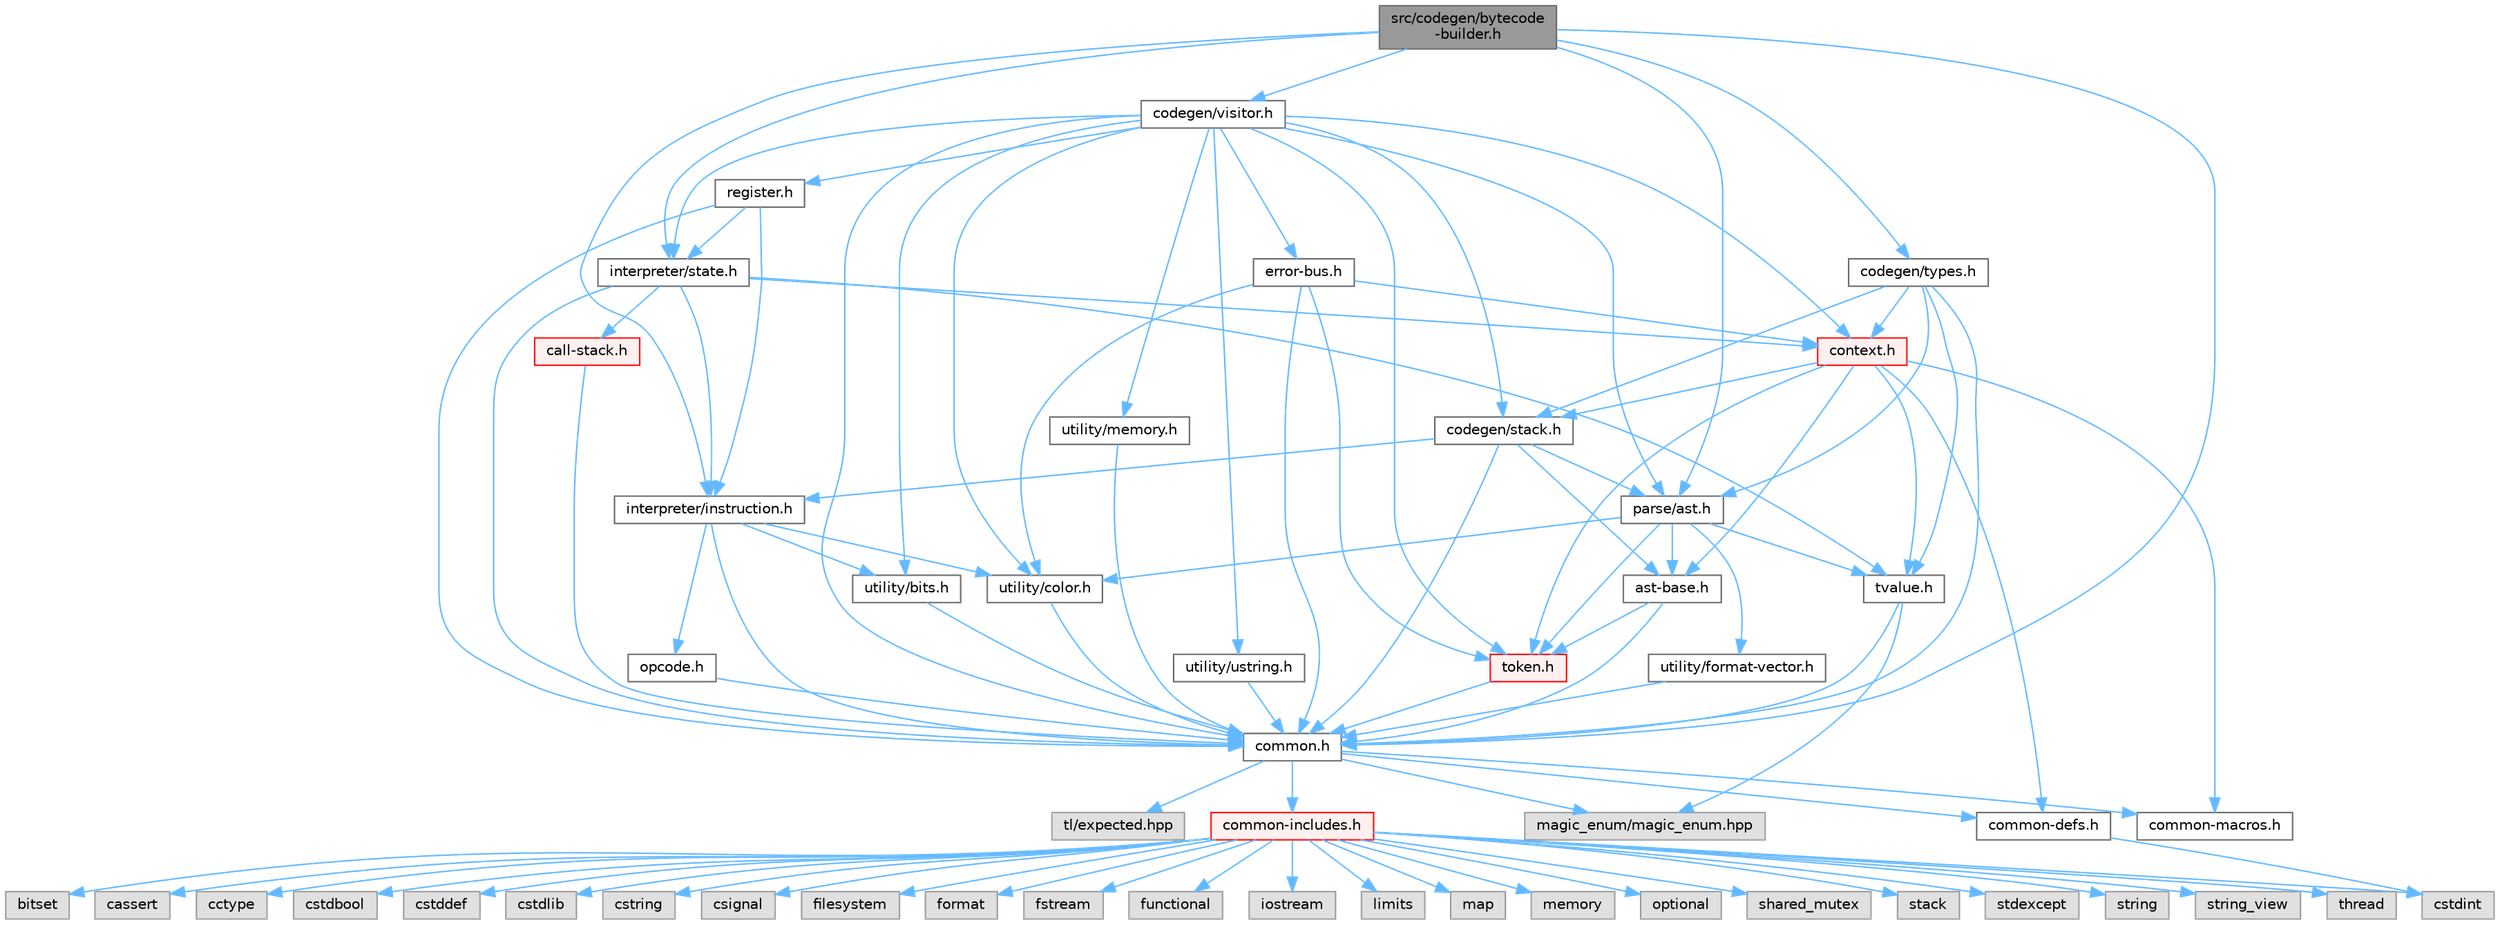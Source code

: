 digraph "src/codegen/bytecode-builder.h"
{
 // LATEX_PDF_SIZE
  bgcolor="transparent";
  edge [fontname=Helvetica,fontsize=10,labelfontname=Helvetica,labelfontsize=10];
  node [fontname=Helvetica,fontsize=10,shape=box,height=0.2,width=0.4];
  Node1 [id="Node000001",label="src/codegen/bytecode\l-builder.h",height=0.2,width=0.4,color="gray40", fillcolor="grey60", style="filled", fontcolor="black",tooltip="Declares the BytecodeBuilder class along with utility."];
  Node1 -> Node2 [id="edge1_Node000001_Node000002",color="steelblue1",style="solid",tooltip=" "];
  Node2 [id="Node000002",label="common.h",height=0.2,width=0.4,color="grey40", fillcolor="white", style="filled",URL="$common_8h_source.html",tooltip=" "];
  Node2 -> Node3 [id="edge2_Node000002_Node000003",color="steelblue1",style="solid",tooltip=" "];
  Node3 [id="Node000003",label="tl/expected.hpp",height=0.2,width=0.4,color="grey60", fillcolor="#E0E0E0", style="filled",tooltip=" "];
  Node2 -> Node4 [id="edge3_Node000002_Node000004",color="steelblue1",style="solid",tooltip=" "];
  Node4 [id="Node000004",label="magic_enum/magic_enum.hpp",height=0.2,width=0.4,color="grey60", fillcolor="#E0E0E0", style="filled",tooltip=" "];
  Node2 -> Node5 [id="edge4_Node000002_Node000005",color="steelblue1",style="solid",tooltip=" "];
  Node5 [id="Node000005",label="common-defs.h",height=0.2,width=0.4,color="grey40", fillcolor="white", style="filled",URL="$common-defs_8h_source.html",tooltip=" "];
  Node5 -> Node6 [id="edge5_Node000005_Node000006",color="steelblue1",style="solid",tooltip=" "];
  Node6 [id="Node000006",label="cstdint",height=0.2,width=0.4,color="grey60", fillcolor="#E0E0E0", style="filled",tooltip=" "];
  Node2 -> Node7 [id="edge6_Node000002_Node000007",color="steelblue1",style="solid",tooltip=" "];
  Node7 [id="Node000007",label="common-macros.h",height=0.2,width=0.4,color="grey40", fillcolor="white", style="filled",URL="$common-macros_8h_source.html",tooltip=" "];
  Node2 -> Node8 [id="edge7_Node000002_Node000008",color="steelblue1",style="solid",tooltip=" "];
  Node8 [id="Node000008",label="common-includes.h",height=0.2,width=0.4,color="red", fillcolor="#FFF0F0", style="filled",URL="$common-includes_8h_source.html",tooltip=" "];
  Node8 -> Node9 [id="edge8_Node000008_Node000009",color="steelblue1",style="solid",tooltip=" "];
  Node9 [id="Node000009",label="bitset",height=0.2,width=0.4,color="grey60", fillcolor="#E0E0E0", style="filled",tooltip=" "];
  Node8 -> Node10 [id="edge9_Node000008_Node000010",color="steelblue1",style="solid",tooltip=" "];
  Node10 [id="Node000010",label="cassert",height=0.2,width=0.4,color="grey60", fillcolor="#E0E0E0", style="filled",tooltip=" "];
  Node8 -> Node11 [id="edge10_Node000008_Node000011",color="steelblue1",style="solid",tooltip=" "];
  Node11 [id="Node000011",label="cctype",height=0.2,width=0.4,color="grey60", fillcolor="#E0E0E0", style="filled",tooltip=" "];
  Node8 -> Node12 [id="edge11_Node000008_Node000012",color="steelblue1",style="solid",tooltip=" "];
  Node12 [id="Node000012",label="cstdbool",height=0.2,width=0.4,color="grey60", fillcolor="#E0E0E0", style="filled",tooltip=" "];
  Node8 -> Node13 [id="edge12_Node000008_Node000013",color="steelblue1",style="solid",tooltip=" "];
  Node13 [id="Node000013",label="cstddef",height=0.2,width=0.4,color="grey60", fillcolor="#E0E0E0", style="filled",tooltip=" "];
  Node8 -> Node6 [id="edge13_Node000008_Node000006",color="steelblue1",style="solid",tooltip=" "];
  Node8 -> Node14 [id="edge14_Node000008_Node000014",color="steelblue1",style="solid",tooltip=" "];
  Node14 [id="Node000014",label="cstdlib",height=0.2,width=0.4,color="grey60", fillcolor="#E0E0E0", style="filled",tooltip=" "];
  Node8 -> Node15 [id="edge15_Node000008_Node000015",color="steelblue1",style="solid",tooltip=" "];
  Node15 [id="Node000015",label="cstring",height=0.2,width=0.4,color="grey60", fillcolor="#E0E0E0", style="filled",tooltip=" "];
  Node8 -> Node16 [id="edge16_Node000008_Node000016",color="steelblue1",style="solid",tooltip=" "];
  Node16 [id="Node000016",label="csignal",height=0.2,width=0.4,color="grey60", fillcolor="#E0E0E0", style="filled",tooltip=" "];
  Node8 -> Node17 [id="edge17_Node000008_Node000017",color="steelblue1",style="solid",tooltip=" "];
  Node17 [id="Node000017",label="filesystem",height=0.2,width=0.4,color="grey60", fillcolor="#E0E0E0", style="filled",tooltip=" "];
  Node8 -> Node18 [id="edge18_Node000008_Node000018",color="steelblue1",style="solid",tooltip=" "];
  Node18 [id="Node000018",label="format",height=0.2,width=0.4,color="grey60", fillcolor="#E0E0E0", style="filled",tooltip=" "];
  Node8 -> Node19 [id="edge19_Node000008_Node000019",color="steelblue1",style="solid",tooltip=" "];
  Node19 [id="Node000019",label="fstream",height=0.2,width=0.4,color="grey60", fillcolor="#E0E0E0", style="filled",tooltip=" "];
  Node8 -> Node20 [id="edge20_Node000008_Node000020",color="steelblue1",style="solid",tooltip=" "];
  Node20 [id="Node000020",label="functional",height=0.2,width=0.4,color="grey60", fillcolor="#E0E0E0", style="filled",tooltip=" "];
  Node8 -> Node21 [id="edge21_Node000008_Node000021",color="steelblue1",style="solid",tooltip=" "];
  Node21 [id="Node000021",label="iostream",height=0.2,width=0.4,color="grey60", fillcolor="#E0E0E0", style="filled",tooltip=" "];
  Node8 -> Node22 [id="edge22_Node000008_Node000022",color="steelblue1",style="solid",tooltip=" "];
  Node22 [id="Node000022",label="limits",height=0.2,width=0.4,color="grey60", fillcolor="#E0E0E0", style="filled",tooltip=" "];
  Node8 -> Node23 [id="edge23_Node000008_Node000023",color="steelblue1",style="solid",tooltip=" "];
  Node23 [id="Node000023",label="map",height=0.2,width=0.4,color="grey60", fillcolor="#E0E0E0", style="filled",tooltip=" "];
  Node8 -> Node24 [id="edge24_Node000008_Node000024",color="steelblue1",style="solid",tooltip=" "];
  Node24 [id="Node000024",label="memory",height=0.2,width=0.4,color="grey60", fillcolor="#E0E0E0", style="filled",tooltip=" "];
  Node8 -> Node25 [id="edge25_Node000008_Node000025",color="steelblue1",style="solid",tooltip=" "];
  Node25 [id="Node000025",label="optional",height=0.2,width=0.4,color="grey60", fillcolor="#E0E0E0", style="filled",tooltip=" "];
  Node8 -> Node26 [id="edge26_Node000008_Node000026",color="steelblue1",style="solid",tooltip=" "];
  Node26 [id="Node000026",label="shared_mutex",height=0.2,width=0.4,color="grey60", fillcolor="#E0E0E0", style="filled",tooltip=" "];
  Node8 -> Node27 [id="edge27_Node000008_Node000027",color="steelblue1",style="solid",tooltip=" "];
  Node27 [id="Node000027",label="stack",height=0.2,width=0.4,color="grey60", fillcolor="#E0E0E0", style="filled",tooltip=" "];
  Node8 -> Node28 [id="edge28_Node000008_Node000028",color="steelblue1",style="solid",tooltip=" "];
  Node28 [id="Node000028",label="stdexcept",height=0.2,width=0.4,color="grey60", fillcolor="#E0E0E0", style="filled",tooltip=" "];
  Node8 -> Node29 [id="edge29_Node000008_Node000029",color="steelblue1",style="solid",tooltip=" "];
  Node29 [id="Node000029",label="string",height=0.2,width=0.4,color="grey60", fillcolor="#E0E0E0", style="filled",tooltip=" "];
  Node8 -> Node30 [id="edge30_Node000008_Node000030",color="steelblue1",style="solid",tooltip=" "];
  Node30 [id="Node000030",label="string_view",height=0.2,width=0.4,color="grey60", fillcolor="#E0E0E0", style="filled",tooltip=" "];
  Node8 -> Node31 [id="edge31_Node000008_Node000031",color="steelblue1",style="solid",tooltip=" "];
  Node31 [id="Node000031",label="thread",height=0.2,width=0.4,color="grey60", fillcolor="#E0E0E0", style="filled",tooltip=" "];
  Node1 -> Node38 [id="edge32_Node000001_Node000038",color="steelblue1",style="solid",tooltip=" "];
  Node38 [id="Node000038",label="parse/ast.h",height=0.2,width=0.4,color="grey40", fillcolor="white", style="filled",URL="$ast_8h_source.html",tooltip=" "];
  Node38 -> Node39 [id="edge33_Node000038_Node000039",color="steelblue1",style="solid",tooltip=" "];
  Node39 [id="Node000039",label="tvalue.h",height=0.2,width=0.4,color="grey40", fillcolor="white", style="filled",URL="$tvalue_8h_source.html",tooltip=" "];
  Node39 -> Node2 [id="edge34_Node000039_Node000002",color="steelblue1",style="solid",tooltip=" "];
  Node39 -> Node4 [id="edge35_Node000039_Node000004",color="steelblue1",style="solid",tooltip=" "];
  Node38 -> Node40 [id="edge36_Node000038_Node000040",color="steelblue1",style="solid",tooltip=" "];
  Node40 [id="Node000040",label="token.h",height=0.2,width=0.4,color="red", fillcolor="#FFF0F0", style="filled",URL="$token_8h_source.html",tooltip=" "];
  Node40 -> Node2 [id="edge37_Node000040_Node000002",color="steelblue1",style="solid",tooltip=" "];
  Node38 -> Node42 [id="edge38_Node000038_Node000042",color="steelblue1",style="solid",tooltip=" "];
  Node42 [id="Node000042",label="ast-base.h",height=0.2,width=0.4,color="grey40", fillcolor="white", style="filled",URL="$ast-base_8h_source.html",tooltip=" "];
  Node42 -> Node2 [id="edge39_Node000042_Node000002",color="steelblue1",style="solid",tooltip=" "];
  Node42 -> Node40 [id="edge40_Node000042_Node000040",color="steelblue1",style="solid",tooltip=" "];
  Node38 -> Node43 [id="edge41_Node000038_Node000043",color="steelblue1",style="solid",tooltip=" "];
  Node43 [id="Node000043",label="utility/color.h",height=0.2,width=0.4,color="grey40", fillcolor="white", style="filled",URL="$color_8h_source.html",tooltip=" "];
  Node43 -> Node2 [id="edge42_Node000043_Node000002",color="steelblue1",style="solid",tooltip=" "];
  Node38 -> Node44 [id="edge43_Node000038_Node000044",color="steelblue1",style="solid",tooltip=" "];
  Node44 [id="Node000044",label="utility/format-vector.h",height=0.2,width=0.4,color="grey40", fillcolor="white", style="filled",URL="$format-vector_8h_source.html",tooltip=" "];
  Node44 -> Node2 [id="edge44_Node000044_Node000002",color="steelblue1",style="solid",tooltip=" "];
  Node1 -> Node45 [id="edge45_Node000001_Node000045",color="steelblue1",style="solid",tooltip=" "];
  Node45 [id="Node000045",label="codegen/visitor.h",height=0.2,width=0.4,color="grey40", fillcolor="white", style="filled",URL="$visitor_8h_source.html",tooltip=" "];
  Node45 -> Node2 [id="edge46_Node000045_Node000002",color="steelblue1",style="solid",tooltip=" "];
  Node45 -> Node46 [id="edge47_Node000045_Node000046",color="steelblue1",style="solid",tooltip=" "];
  Node46 [id="Node000046",label="error-bus.h",height=0.2,width=0.4,color="grey40", fillcolor="white", style="filled",URL="$error-bus_8h_source.html",tooltip=" "];
  Node46 -> Node2 [id="edge48_Node000046_Node000002",color="steelblue1",style="solid",tooltip=" "];
  Node46 -> Node47 [id="edge49_Node000046_Node000047",color="steelblue1",style="solid",tooltip=" "];
  Node47 [id="Node000047",label="context.h",height=0.2,width=0.4,color="red", fillcolor="#FFF0F0", style="filled",URL="$context_8h_source.html",tooltip=" "];
  Node47 -> Node5 [id="edge50_Node000047_Node000005",color="steelblue1",style="solid",tooltip=" "];
  Node47 -> Node7 [id="edge51_Node000047_Node000007",color="steelblue1",style="solid",tooltip=" "];
  Node47 -> Node40 [id="edge52_Node000047_Node000040",color="steelblue1",style="solid",tooltip=" "];
  Node47 -> Node42 [id="edge53_Node000047_Node000042",color="steelblue1",style="solid",tooltip=" "];
  Node47 -> Node49 [id="edge54_Node000047_Node000049",color="steelblue1",style="solid",tooltip=" "];
  Node49 [id="Node000049",label="codegen/stack.h",height=0.2,width=0.4,color="grey40", fillcolor="white", style="filled",URL="$stack_8h.html",tooltip="Declares stack structures used by the compiler."];
  Node49 -> Node2 [id="edge55_Node000049_Node000002",color="steelblue1",style="solid",tooltip=" "];
  Node49 -> Node42 [id="edge56_Node000049_Node000042",color="steelblue1",style="solid",tooltip=" "];
  Node49 -> Node38 [id="edge57_Node000049_Node000038",color="steelblue1",style="solid",tooltip=" "];
  Node49 -> Node50 [id="edge58_Node000049_Node000050",color="steelblue1",style="solid",tooltip=" "];
  Node50 [id="Node000050",label="interpreter/instruction.h",height=0.2,width=0.4,color="grey40", fillcolor="white", style="filled",URL="$instruction_8h_source.html",tooltip=" "];
  Node50 -> Node2 [id="edge59_Node000050_Node000002",color="steelblue1",style="solid",tooltip=" "];
  Node50 -> Node51 [id="edge60_Node000050_Node000051",color="steelblue1",style="solid",tooltip=" "];
  Node51 [id="Node000051",label="opcode.h",height=0.2,width=0.4,color="grey40", fillcolor="white", style="filled",URL="$opcode_8h_source.html",tooltip=" "];
  Node51 -> Node2 [id="edge61_Node000051_Node000002",color="steelblue1",style="solid",tooltip=" "];
  Node50 -> Node52 [id="edge62_Node000050_Node000052",color="steelblue1",style="solid",tooltip=" "];
  Node52 [id="Node000052",label="utility/bits.h",height=0.2,width=0.4,color="grey40", fillcolor="white", style="filled",URL="$bits_8h_source.html",tooltip=" "];
  Node52 -> Node2 [id="edge63_Node000052_Node000002",color="steelblue1",style="solid",tooltip=" "];
  Node50 -> Node43 [id="edge64_Node000050_Node000043",color="steelblue1",style="solid",tooltip=" "];
  Node47 -> Node39 [id="edge65_Node000047_Node000039",color="steelblue1",style="solid",tooltip=" "];
  Node46 -> Node40 [id="edge66_Node000046_Node000040",color="steelblue1",style="solid",tooltip=" "];
  Node46 -> Node43 [id="edge67_Node000046_Node000043",color="steelblue1",style="solid",tooltip=" "];
  Node45 -> Node47 [id="edge68_Node000045_Node000047",color="steelblue1",style="solid",tooltip=" "];
  Node45 -> Node53 [id="edge69_Node000045_Node000053",color="steelblue1",style="solid",tooltip=" "];
  Node53 [id="Node000053",label="register.h",height=0.2,width=0.4,color="grey40", fillcolor="white", style="filled",URL="$register_8h.html",tooltip="Declares compile-time register semantics."];
  Node53 -> Node2 [id="edge70_Node000053_Node000002",color="steelblue1",style="solid",tooltip=" "];
  Node53 -> Node54 [id="edge71_Node000053_Node000054",color="steelblue1",style="solid",tooltip=" "];
  Node54 [id="Node000054",label="interpreter/state.h",height=0.2,width=0.4,color="grey40", fillcolor="white", style="filled",URL="$state_8h_source.html",tooltip=" "];
  Node54 -> Node2 [id="edge72_Node000054_Node000002",color="steelblue1",style="solid",tooltip=" "];
  Node54 -> Node47 [id="edge73_Node000054_Node000047",color="steelblue1",style="solid",tooltip=" "];
  Node54 -> Node55 [id="edge74_Node000054_Node000055",color="steelblue1",style="solid",tooltip=" "];
  Node55 [id="Node000055",label="call-stack.h",height=0.2,width=0.4,color="red", fillcolor="#FFF0F0", style="filled",URL="$call-stack_8h_source.html",tooltip=" "];
  Node55 -> Node2 [id="edge75_Node000055_Node000002",color="steelblue1",style="solid",tooltip=" "];
  Node54 -> Node50 [id="edge76_Node000054_Node000050",color="steelblue1",style="solid",tooltip=" "];
  Node54 -> Node39 [id="edge77_Node000054_Node000039",color="steelblue1",style="solid",tooltip=" "];
  Node53 -> Node50 [id="edge78_Node000053_Node000050",color="steelblue1",style="solid",tooltip=" "];
  Node45 -> Node49 [id="edge79_Node000045_Node000049",color="steelblue1",style="solid",tooltip=" "];
  Node45 -> Node40 [id="edge80_Node000045_Node000040",color="steelblue1",style="solid",tooltip=" "];
  Node45 -> Node38 [id="edge81_Node000045_Node000038",color="steelblue1",style="solid",tooltip=" "];
  Node45 -> Node54 [id="edge82_Node000045_Node000054",color="steelblue1",style="solid",tooltip=" "];
  Node45 -> Node52 [id="edge83_Node000045_Node000052",color="steelblue1",style="solid",tooltip=" "];
  Node45 -> Node57 [id="edge84_Node000045_Node000057",color="steelblue1",style="solid",tooltip=" "];
  Node57 [id="Node000057",label="utility/memory.h",height=0.2,width=0.4,color="grey40", fillcolor="white", style="filled",URL="$memory_8h_source.html",tooltip=" "];
  Node57 -> Node2 [id="edge85_Node000057_Node000002",color="steelblue1",style="solid",tooltip=" "];
  Node45 -> Node58 [id="edge86_Node000045_Node000058",color="steelblue1",style="solid",tooltip=" "];
  Node58 [id="Node000058",label="utility/ustring.h",height=0.2,width=0.4,color="grey40", fillcolor="white", style="filled",URL="$ustring_8h_source.html",tooltip=" "];
  Node58 -> Node2 [id="edge87_Node000058_Node000002",color="steelblue1",style="solid",tooltip=" "];
  Node45 -> Node43 [id="edge88_Node000045_Node000043",color="steelblue1",style="solid",tooltip=" "];
  Node1 -> Node59 [id="edge89_Node000001_Node000059",color="steelblue1",style="solid",tooltip=" "];
  Node59 [id="Node000059",label="codegen/types.h",height=0.2,width=0.4,color="grey40", fillcolor="white", style="filled",URL="$types_8h.html",tooltip="Declares all compilation-time type related core and utilities."];
  Node59 -> Node2 [id="edge90_Node000059_Node000002",color="steelblue1",style="solid",tooltip=" "];
  Node59 -> Node47 [id="edge91_Node000059_Node000047",color="steelblue1",style="solid",tooltip=" "];
  Node59 -> Node49 [id="edge92_Node000059_Node000049",color="steelblue1",style="solid",tooltip=" "];
  Node59 -> Node38 [id="edge93_Node000059_Node000038",color="steelblue1",style="solid",tooltip=" "];
  Node59 -> Node39 [id="edge94_Node000059_Node000039",color="steelblue1",style="solid",tooltip=" "];
  Node1 -> Node50 [id="edge95_Node000001_Node000050",color="steelblue1",style="solid",tooltip=" "];
  Node1 -> Node54 [id="edge96_Node000001_Node000054",color="steelblue1",style="solid",tooltip=" "];
}
